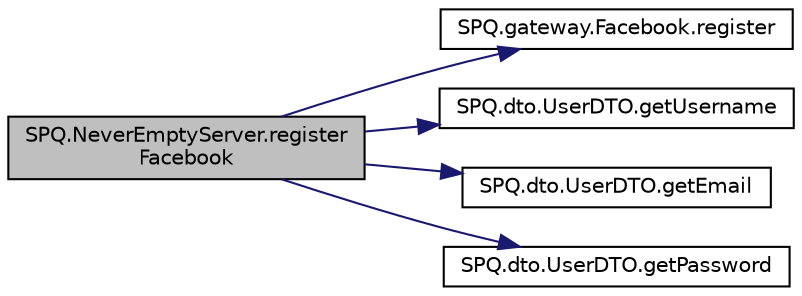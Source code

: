 digraph "SPQ.NeverEmptyServer.registerFacebook"
{
  edge [fontname="Helvetica",fontsize="10",labelfontname="Helvetica",labelfontsize="10"];
  node [fontname="Helvetica",fontsize="10",shape=record];
  rankdir="LR";
  Node32 [label="SPQ.NeverEmptyServer.register\lFacebook",height=0.2,width=0.4,color="black", fillcolor="grey75", style="filled", fontcolor="black"];
  Node32 -> Node33 [color="midnightblue",fontsize="10",style="solid",fontname="Helvetica"];
  Node33 [label="SPQ.gateway.Facebook.register",height=0.2,width=0.4,color="black", fillcolor="white", style="filled",URL="$class_s_p_q_1_1gateway_1_1_facebook.html#aba03bc89c530d3f2159b3a1eb65c3427"];
  Node32 -> Node34 [color="midnightblue",fontsize="10",style="solid",fontname="Helvetica"];
  Node34 [label="SPQ.dto.UserDTO.getUsername",height=0.2,width=0.4,color="black", fillcolor="white", style="filled",URL="$class_s_p_q_1_1dto_1_1_user_d_t_o.html#a0cd335456c4f53b97069820475742980"];
  Node32 -> Node35 [color="midnightblue",fontsize="10",style="solid",fontname="Helvetica"];
  Node35 [label="SPQ.dto.UserDTO.getEmail",height=0.2,width=0.4,color="black", fillcolor="white", style="filled",URL="$class_s_p_q_1_1dto_1_1_user_d_t_o.html#a67038ab8bab7cb7119ece00bcb20a360"];
  Node32 -> Node36 [color="midnightblue",fontsize="10",style="solid",fontname="Helvetica"];
  Node36 [label="SPQ.dto.UserDTO.getPassword",height=0.2,width=0.4,color="black", fillcolor="white", style="filled",URL="$class_s_p_q_1_1dto_1_1_user_d_t_o.html#a955f436e60336683283a6fcd6fc5f874"];
}
